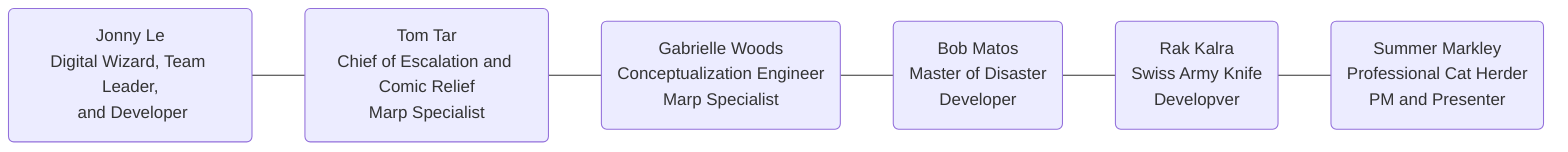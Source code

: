 graph LR
    B(Jonny Le<br/>Digital Wizard, Team Leader,<br/> and Developer)
    B --- C(Tom Tar<br/>Chief of Escalation and Comic Relief<br/>Marp Specialist)
    C --- D(Gabrielle Woods<br/> Conceptualization Engineer<br/>Marp Specialist)
    D --- E(Bob Matos<br/> Master of Disaster<br/>Developer)
    E --- F(Rak Kalra<br/>Swiss Army Knife<br/>Developver)
    F --- G(Summer Markley<br/>Professional Cat Herder<br/>PM and Presenter)